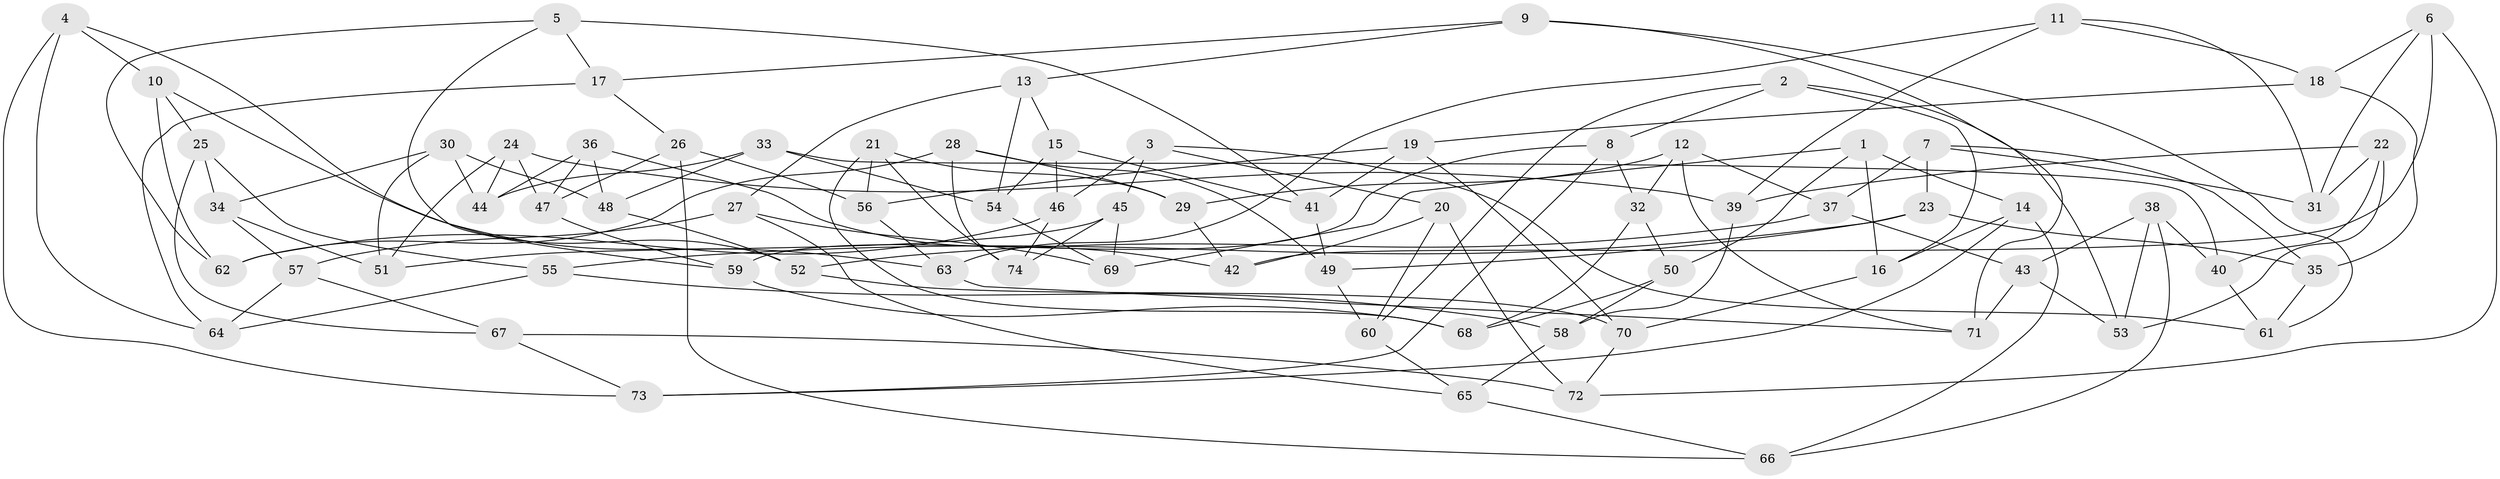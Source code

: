 // coarse degree distribution, {4: 0.3829787234042553, 6: 0.48936170212765956, 5: 0.0851063829787234, 3: 0.0425531914893617}
// Generated by graph-tools (version 1.1) at 2025/52/02/27/25 19:52:28]
// undirected, 74 vertices, 148 edges
graph export_dot {
graph [start="1"]
  node [color=gray90,style=filled];
  1;
  2;
  3;
  4;
  5;
  6;
  7;
  8;
  9;
  10;
  11;
  12;
  13;
  14;
  15;
  16;
  17;
  18;
  19;
  20;
  21;
  22;
  23;
  24;
  25;
  26;
  27;
  28;
  29;
  30;
  31;
  32;
  33;
  34;
  35;
  36;
  37;
  38;
  39;
  40;
  41;
  42;
  43;
  44;
  45;
  46;
  47;
  48;
  49;
  50;
  51;
  52;
  53;
  54;
  55;
  56;
  57;
  58;
  59;
  60;
  61;
  62;
  63;
  64;
  65;
  66;
  67;
  68;
  69;
  70;
  71;
  72;
  73;
  74;
  1 -- 50;
  1 -- 14;
  1 -- 69;
  1 -- 16;
  2 -- 60;
  2 -- 53;
  2 -- 16;
  2 -- 8;
  3 -- 61;
  3 -- 46;
  3 -- 20;
  3 -- 45;
  4 -- 73;
  4 -- 64;
  4 -- 52;
  4 -- 10;
  5 -- 17;
  5 -- 41;
  5 -- 62;
  5 -- 59;
  6 -- 31;
  6 -- 72;
  6 -- 18;
  6 -- 42;
  7 -- 35;
  7 -- 23;
  7 -- 31;
  7 -- 37;
  8 -- 32;
  8 -- 73;
  8 -- 59;
  9 -- 13;
  9 -- 17;
  9 -- 61;
  9 -- 71;
  10 -- 25;
  10 -- 62;
  10 -- 63;
  11 -- 31;
  11 -- 39;
  11 -- 63;
  11 -- 18;
  12 -- 29;
  12 -- 37;
  12 -- 32;
  12 -- 71;
  13 -- 15;
  13 -- 27;
  13 -- 54;
  14 -- 16;
  14 -- 66;
  14 -- 73;
  15 -- 41;
  15 -- 54;
  15 -- 46;
  16 -- 70;
  17 -- 26;
  17 -- 64;
  18 -- 35;
  18 -- 19;
  19 -- 56;
  19 -- 70;
  19 -- 41;
  20 -- 60;
  20 -- 42;
  20 -- 72;
  21 -- 74;
  21 -- 68;
  21 -- 56;
  21 -- 29;
  22 -- 53;
  22 -- 31;
  22 -- 39;
  22 -- 40;
  23 -- 55;
  23 -- 35;
  23 -- 49;
  24 -- 39;
  24 -- 44;
  24 -- 47;
  24 -- 51;
  25 -- 67;
  25 -- 34;
  25 -- 55;
  26 -- 47;
  26 -- 56;
  26 -- 66;
  27 -- 65;
  27 -- 69;
  27 -- 57;
  28 -- 29;
  28 -- 62;
  28 -- 74;
  28 -- 49;
  29 -- 42;
  30 -- 51;
  30 -- 44;
  30 -- 48;
  30 -- 34;
  32 -- 68;
  32 -- 50;
  33 -- 44;
  33 -- 54;
  33 -- 40;
  33 -- 48;
  34 -- 57;
  34 -- 51;
  35 -- 61;
  36 -- 42;
  36 -- 44;
  36 -- 48;
  36 -- 47;
  37 -- 52;
  37 -- 43;
  38 -- 43;
  38 -- 66;
  38 -- 53;
  38 -- 40;
  39 -- 58;
  40 -- 61;
  41 -- 49;
  43 -- 53;
  43 -- 71;
  45 -- 74;
  45 -- 51;
  45 -- 69;
  46 -- 62;
  46 -- 74;
  47 -- 59;
  48 -- 52;
  49 -- 60;
  50 -- 68;
  50 -- 58;
  52 -- 70;
  54 -- 69;
  55 -- 64;
  55 -- 58;
  56 -- 63;
  57 -- 64;
  57 -- 67;
  58 -- 65;
  59 -- 68;
  60 -- 65;
  63 -- 71;
  65 -- 66;
  67 -- 72;
  67 -- 73;
  70 -- 72;
}
